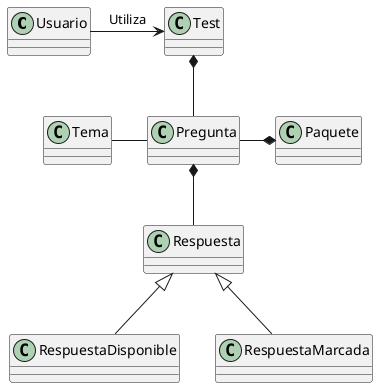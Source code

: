 @startuml

class Usuario
class Test
class Pregunta
class Paquete
class Tema
class Respuesta
class RespuestaDisponible
class RespuestaMarcada

Usuario -r-> Test : Utiliza
Test  *-d- Pregunta
Paquete  *-l-  Pregunta
Pregunta  -l-  Tema
Pregunta  *--  Respuesta

Respuesta <|-- RespuestaDisponible
Respuesta <|-- RespuestaMarcada

@enduml